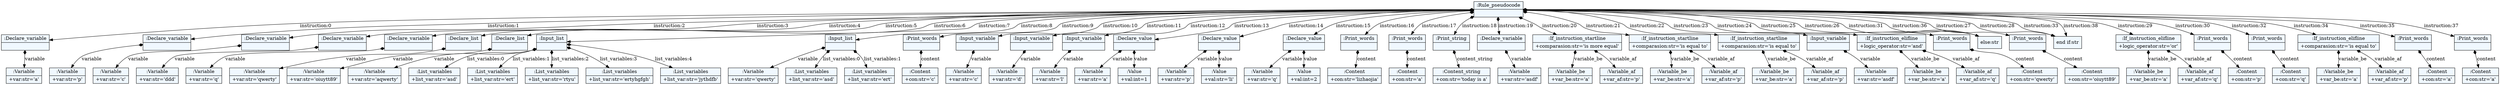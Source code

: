
    digraph xtext {
    fontname = "Bitstream Vera Sans"
    fontsize = 8
    node[
        shape=record,
        style=filled,
        fillcolor=aliceblue
    ]
    nodesep = 0.3
    edge[dir=black,arrowtail=empty]


2278159248352 -> 2278161251184 [label="instruction:0" arrowtail=diamond dir=both]
2278161251184 -> 2278166043952 [label="variable" arrowtail=diamond dir=both]
2278166043952[label="{:Variable|+var:str='a'\l}"]
2278161251184[label="{:Declare_variable|}"]
2278159248352 -> 2278166040648 [label="instruction:1" arrowtail=diamond dir=both]
2278166040648 -> 2278166042720 [label="variable" arrowtail=diamond dir=both]
2278166042720[label="{:Variable|+var:str='p'\l}"]
2278166040648[label="{:Declare_variable|}"]
2278159248352 -> 2278166041376 [label="instruction:2" arrowtail=diamond dir=both]
2278166041376 -> 2278166041600 [label="variable" arrowtail=diamond dir=both]
2278166041600[label="{:Variable|+var:str='c'\l}"]
2278166041376[label="{:Declare_variable|}"]
2278159248352 -> 2278166043336 [label="instruction:3" arrowtail=diamond dir=both]
2278166043336 -> 2278161751456 [label="variable" arrowtail=diamond dir=both]
2278161751456[label="{:Variable|+var:str='ddd'\l}"]
2278166043336[label="{:Declare_variable|}"]
2278159248352 -> 2278166043840 [label="instruction:4" arrowtail=diamond dir=both]
2278166043840 -> 2278161749496 [label="variable" arrowtail=diamond dir=both]
2278161749496[label="{:Variable|+var:str='q'\l}"]
2278166043840[label="{:Declare_variable|}"]
2278159248352 -> 2278161751008 [label="instruction:5" arrowtail=diamond dir=both]
2278161751008 -> 2278161751064 [label="variable" arrowtail=diamond dir=both]
2278161751064[label="{:Variable|+var:str='qwerty'\l}"]
2278161751008[label="{:Declare_list|}"]
2278159248352 -> 2278161749608 [label="instruction:6" arrowtail=diamond dir=both]
2278161749608 -> 2278161751400 [label="variable" arrowtail=diamond dir=both]
2278161751400[label="{:Variable|+var:str='oiuytt89'\l}"]
2278161749608[label="{:Declare_list|}"]
2278159248352 -> 2278161748936 [label="instruction:7" arrowtail=diamond dir=both]
2278161748936 -> 2278161748768 [label="variable" arrowtail=diamond dir=both]
2278161748768[label="{:Variable|+var:str='aqwerty'\l}"]
2278161748936 -> 2278161751680 [label="list_variables:0" arrowtail=diamond dir=both]
2278161751680[label="{:List_variables|+list_var:str='asd'\l}"]
2278161748936 -> 2278161750784 [label="list_variables:1" arrowtail=diamond dir=both]
2278161750784[label="{:List_variables|+list_var:str='ert'\l}"]
2278161748936 -> 2278161750896 [label="list_variables:2" arrowtail=diamond dir=both]
2278161750896[label="{:List_variables|+list_var:str='rtyu'\l}"]
2278161748936 -> 2278161749384 [label="list_variables:3" arrowtail=diamond dir=both]
2278161749384[label="{:List_variables|+list_var:str='ertyhgfgh'\l}"]
2278161748936 -> 2278161748824 [label="list_variables:4" arrowtail=diamond dir=both]
2278161748824[label="{:List_variables|+list_var:str='jythdfb'\l}"]
2278161748936[label="{:Input_list|}"]
2278159248352 -> 2278161748880 [label="instruction:8" arrowtail=diamond dir=both]
2278161748880 -> 2278161750056 [label="variable" arrowtail=diamond dir=both]
2278161750056[label="{:Variable|+var:str='qwerty'\l}"]
2278161748880 -> 2278161749664 [label="list_variables:0" arrowtail=diamond dir=both]
2278161749664[label="{:List_variables|+list_var:str='asd'\l}"]
2278161748880 -> 2278161748488 [label="list_variables:1" arrowtail=diamond dir=both]
2278161748488[label="{:List_variables|+list_var:str='ert'\l}"]
2278161748880[label="{:Input_list|}"]
2278159248352 -> 2278161750280 [label="instruction:9" arrowtail=diamond dir=both]
2278161750280 -> 2278161748208 [label="content" arrowtail=diamond dir=both]
2278161748208[label="{:Content|+con:str='c'\l}"]
2278161750280[label="{:Print_words|}"]
2278159248352 -> 2278161750000 [label="instruction:10" arrowtail=diamond dir=both]
2278161750000 -> 2278161749944 [label="variable" arrowtail=diamond dir=both]
2278161749944[label="{:Variable|+var:str='c'\l}"]
2278161750000[label="{:Input_variable|}"]
2278159248352 -> 2278161748152 [label="instruction:11" arrowtail=diamond dir=both]
2278161748152 -> 2278161748096 [label="variable" arrowtail=diamond dir=both]
2278161748096[label="{:Variable|+var:str='d'\l}"]
2278161748152[label="{:Input_variable|}"]
2278159248352 -> 2278161748040 [label="instruction:12" arrowtail=diamond dir=both]
2278161748040 -> 2278161632336 [label="variable" arrowtail=diamond dir=both]
2278161632336[label="{:Variable|+var:str='l'\l}"]
2278161748040[label="{:Input_variable|}"]
2278159248352 -> 2278161633176 [label="instruction:13" arrowtail=diamond dir=both]
2278161633176 -> 2278161633120 [label="variable" arrowtail=diamond dir=both]
2278161633120[label="{:Variable|+var:str='a'\l}"]
2278161633176 -> 2278161632952 [label="value" arrowtail=diamond dir=both]
2278161632952[label="{:Value|+val:int=1\l}"]
2278161633176[label="{:Declare_value|}"]
2278159248352 -> 2278161633064 [label="instruction:14" arrowtail=diamond dir=both]
2278161633064 -> 2278165980832 [label="variable" arrowtail=diamond dir=both]
2278165980832[label="{:Variable|+var:str='p'\l}"]
2278161633064 -> 2278165980552 [label="value" arrowtail=diamond dir=both]
2278165980552[label="{:Value|+val:str='li'\l}"]
2278161633064[label="{:Declare_value|}"]
2278159248352 -> 2278165981728 [label="instruction:15" arrowtail=diamond dir=both]
2278165981728 -> 2278165982848 [label="variable" arrowtail=diamond dir=both]
2278165982848[label="{:Variable|+var:str='q'\l}"]
2278165981728 -> 2278165982400 [label="value" arrowtail=diamond dir=both]
2278165982400[label="{:Value|+val:int=2\l}"]
2278165981728[label="{:Declare_value|}"]
2278159248352 -> 2278165981448 [label="instruction:16" arrowtail=diamond dir=both]
2278165981448 -> 2278165982288 [label="content" arrowtail=diamond dir=both]
2278165982288[label="{:Content|+con:str='lizhaojia'\l}"]
2278165981448[label="{:Print_words|}"]
2278159248352 -> 2278165982736 [label="instruction:17" arrowtail=diamond dir=both]
2278165982736 -> 2278165982344 [label="content" arrowtail=diamond dir=both]
2278165982344[label="{:Content|+con:str='a'\l}"]
2278165982736[label="{:Print_words|}"]
2278159248352 -> 2278165982232 [label="instruction:18" arrowtail=diamond dir=both]
2278165982232 -> 2278165982120 [label="content_string" arrowtail=diamond dir=both]
2278165982120[label="{:Content_string|+con:str='today is a'\l}"]
2278165982232[label="{:Print_string|}"]
2278159248352 -> 2278165981840 [label="instruction:19" arrowtail=diamond dir=both]
2278165981840 -> 2278165981560 [label="variable" arrowtail=diamond dir=both]
2278165981560[label="{:Variable|+var:str='asdf'\l}"]
2278165981840[label="{:Declare_variable|}"]
2278159248352 -> 2278165980944 [label="instruction:20" arrowtail=diamond dir=both]
2278165980944 -> 2278165980104 [label="variable_be" arrowtail=diamond dir=both]
2278165980104[label="{:Variable_be|+var_be:str='a'\l}"]
2278165980944 -> 2278165979992 [label="variable_af" arrowtail=diamond dir=both]
2278165979992[label="{:Variable_af|+var_af:str='p'\l}"]
2278165980944[label="{:If_instruction_startline|+comparasion:str='is more equal'\l}"]
2278159248352 -> 2278151795376 [label="instruction:21" arrowtail=diamond dir=both]
2278151795376 -> 2278165980048 [label="variable_be" arrowtail=diamond dir=both]
2278165980048[label="{:Variable_be|+var_be:str='a'\l}"]
2278151795376 -> 2278166015112 [label="variable_af" arrowtail=diamond dir=both]
2278166015112[label="{:Variable_af|+var_af:str='p'\l}"]
2278151795376[label="{:If_instruction_startline|+comparasion:str='is equal to'\l}"]
2278159248352 -> 2278165980664 [label="instruction:22" arrowtail=diamond dir=both]
2278165980664 -> 2278166013768 [label="variable_be" arrowtail=diamond dir=both]
2278166013768[label="{:Variable_be|+var_be:str='a'\l}"]
2278165980664 -> 2278166014384 [label="variable_af" arrowtail=diamond dir=both]
2278166014384[label="{:Variable_af|+var_af:str='p'\l}"]
2278165980664[label="{:If_instruction_startline|+comparasion:str='is equal to'\l}"]
2278159248352 -> 2278166014720 [label="instruction:23" arrowtail=diamond dir=both]
2278166014720 -> 2278166012144 [label="variable" arrowtail=diamond dir=both]
2278166012144[label="{:Variable|+var:str='asdf'\l}"]
2278166014720[label="{:Input_variable|}"]
2278159248352 -> 2278166013096 [label="instruction:24" arrowtail=diamond dir=both]
2278166013096 -> 2278166012200 [label="variable_be" arrowtail=diamond dir=both]
2278166012200[label="{:Variable_be|+var_be:str='a'\l}"]
2278166013096 -> 2278166015504 [label="variable_af" arrowtail=diamond dir=both]
2278166015504[label="{:Variable_af|+var_af:str='q'\l}"]
2278166013096[label="{:If_instruction_elifline|+logic_operator:str='and'\l}"]
2278159248352 -> 2278166015616 [label="instruction:25" arrowtail=diamond dir=both]
2278166015616 -> 2278166013880 [label="content" arrowtail=diamond dir=both]
2278166013880[label="{:Content|+con:str='qwerty'\l}"]
2278166015616[label="{:Print_words|}"]
2278159248352 -> "else:str" [label="instruction:26" arrowtail=diamond dir=both]
2278159248352 -> 2278166014832 [label="instruction:27" arrowtail=diamond dir=both]
2278166014832 -> 2278166014496 [label="content" arrowtail=diamond dir=both]
2278166014496[label="{:Content|+con:str='oiuytt89'\l}"]
2278166014832[label="{:Print_words|}"]
2278159248352 -> "end if:str" [label="instruction:28" arrowtail=diamond dir=both]
2278159248352 -> 2278166013208 [label="instruction:29" arrowtail=diamond dir=both]
2278166013208 -> 2278166012816 [label="variable_be" arrowtail=diamond dir=both]
2278166012816[label="{:Variable_be|+var_be:str='a'\l}"]
2278166013208 -> 2278166081152 [label="variable_af" arrowtail=diamond dir=both]
2278166081152[label="{:Variable_af|+var_af:str='q'\l}"]
2278166013208[label="{:If_instruction_elifline|+logic_operator:str='or'\l}"]
2278159248352 -> 2278166012256 [label="instruction:30" arrowtail=diamond dir=both]
2278166012256 -> 2278166079640 [label="content" arrowtail=diamond dir=both]
2278166079640[label="{:Content|+con:str='p'\l}"]
2278166012256[label="{:Print_words|}"]
2278159248352 -> "else:str" [label="instruction:31" arrowtail=diamond dir=both]
2278159248352 -> 2278166080648 [label="instruction:32" arrowtail=diamond dir=both]
2278166080648 -> 2278166080144 [label="content" arrowtail=diamond dir=both]
2278166080144[label="{:Content|+con:str='q'\l}"]
2278166080648[label="{:Print_words|}"]
2278159248352 -> "end if:str" [label="instruction:33" arrowtail=diamond dir=both]
2278159248352 -> 2278166079024 [label="instruction:34" arrowtail=diamond dir=both]
2278166079024 -> 2278166079080 [label="variable_be" arrowtail=diamond dir=both]
2278166079080[label="{:Variable_be|+var_be:str='a'\l}"]
2278166079024 -> 2278166080536 [label="variable_af" arrowtail=diamond dir=both]
2278166080536[label="{:Variable_af|+var_af:str='p'\l}"]
2278166079024[label="{:If_instruction_elifline|+comparasion:str='is equal to'\l}"]
2278159248352 -> 2278166081040 [label="instruction:35" arrowtail=diamond dir=both]
2278166081040 -> 2278166077512 [label="content" arrowtail=diamond dir=both]
2278166077512[label="{:Content|+con:str='a'\l}"]
2278166081040[label="{:Print_words|}"]
2278159248352 -> "else:str" [label="instruction:36" arrowtail=diamond dir=both]
2278159248352 -> 2278166080032 [label="instruction:37" arrowtail=diamond dir=both]
2278166080032 -> 2278166118584 [label="content" arrowtail=diamond dir=both]
2278166118584[label="{:Content|+con:str='a'\l}"]
2278166080032[label="{:Print_words|}"]
2278159248352 -> "end if:str" [label="instruction:38" arrowtail=diamond dir=both]
2278159248352[label="{:Rule_pseudocode|}"]

}
